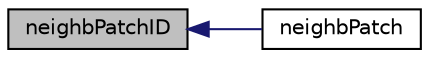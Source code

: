 digraph "neighbPatchID"
{
  bgcolor="transparent";
  edge [fontname="Helvetica",fontsize="10",labelfontname="Helvetica",labelfontsize="10"];
  node [fontname="Helvetica",fontsize="10",shape=record];
  rankdir="LR";
  Node1 [label="neighbPatchID",height=0.2,width=0.4,color="black", fillcolor="grey75", style="filled", fontcolor="black"];
  Node1 -> Node2 [dir="back",color="midnightblue",fontsize="10",style="solid",fontname="Helvetica"];
  Node2 [label="neighbPatch",height=0.2,width=0.4,color="black",URL="$a00452.html#ac3121d09f79a0b42821d33437b33b4bb",tooltip="Return processor number. "];
}
